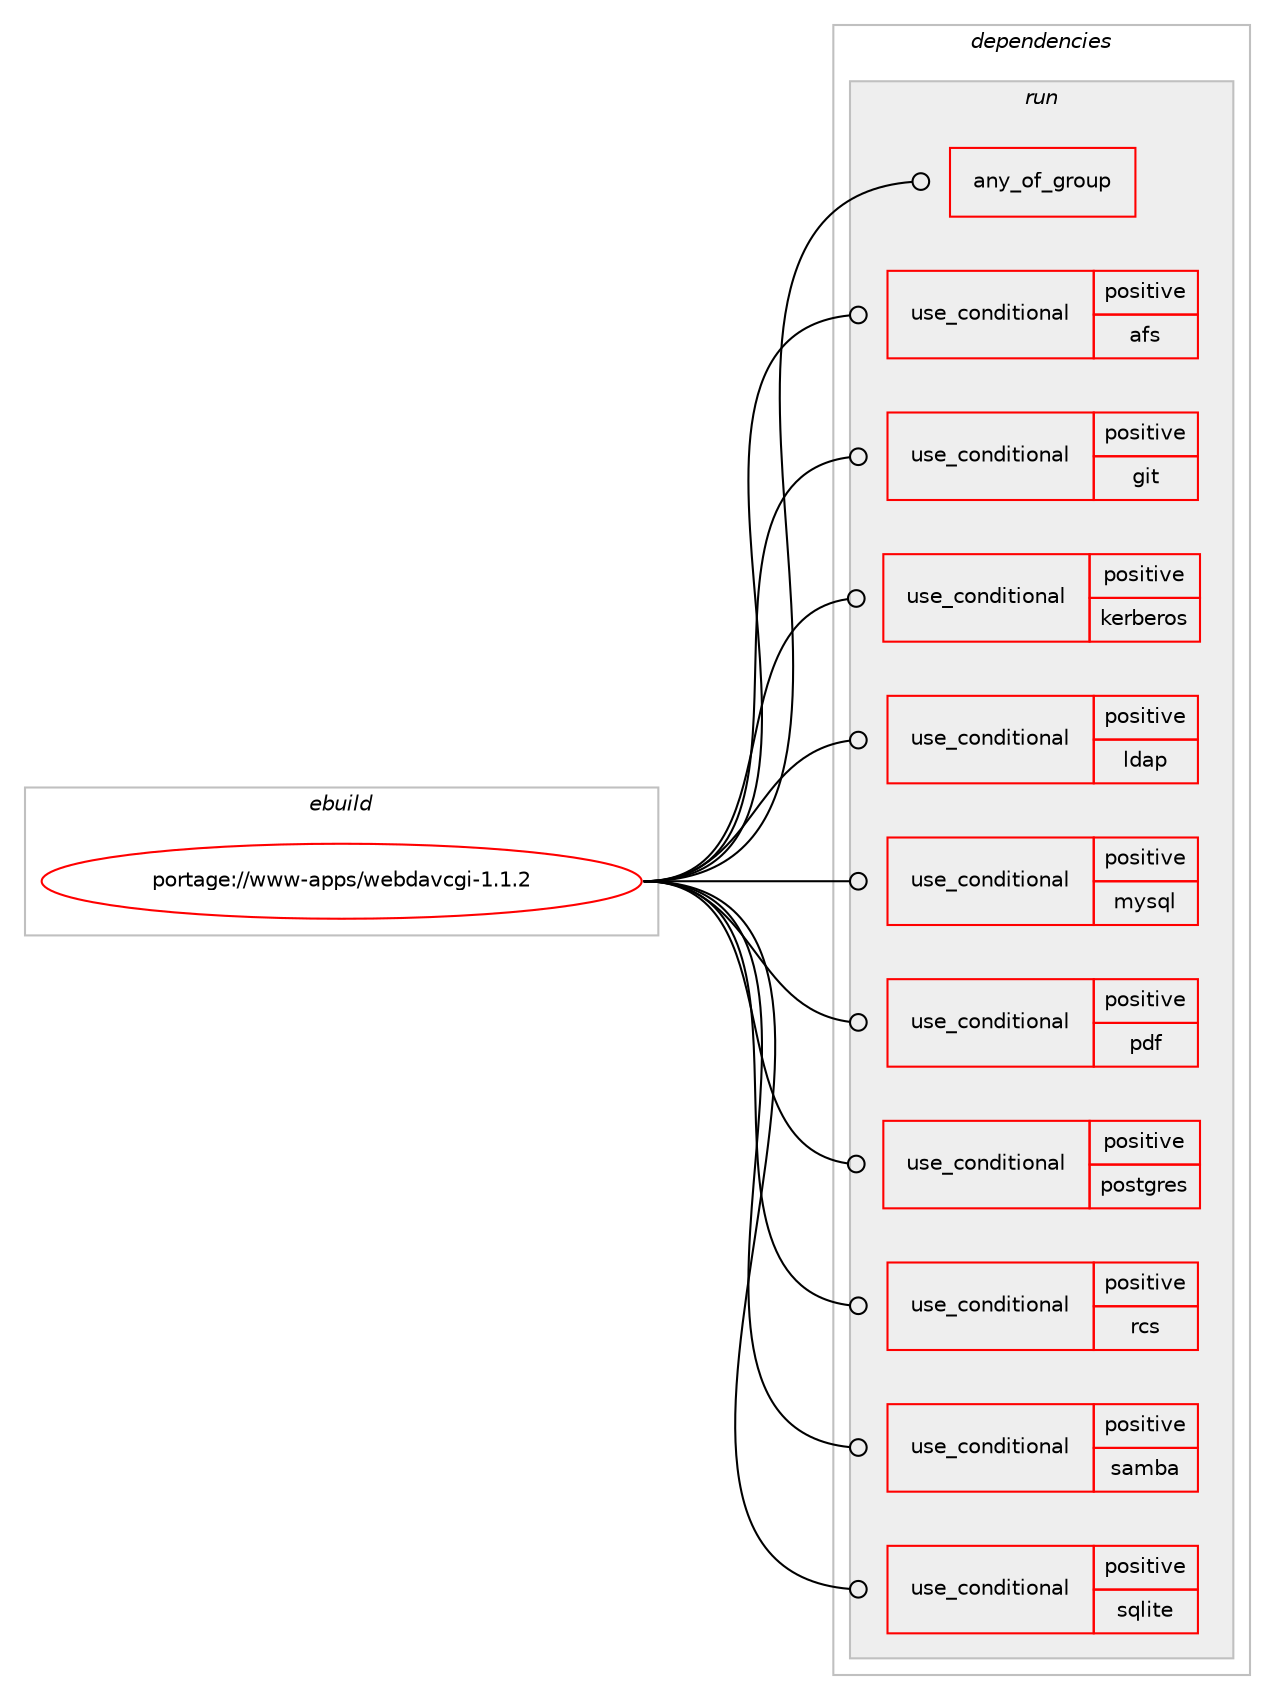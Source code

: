 digraph prolog {

# *************
# Graph options
# *************

newrank=true;
concentrate=true;
compound=true;
graph [rankdir=LR,fontname=Helvetica,fontsize=10,ranksep=1.5];#, ranksep=2.5, nodesep=0.2];
edge  [arrowhead=vee];
node  [fontname=Helvetica,fontsize=10];

# **********
# The ebuild
# **********

subgraph cluster_leftcol {
color=gray;
rank=same;
label=<<i>ebuild</i>>;
id [label="portage://www-apps/webdavcgi-1.1.2", color=red, width=4, href="../www-apps/webdavcgi-1.1.2.svg"];
}

# ****************
# The dependencies
# ****************

subgraph cluster_midcol {
color=gray;
label=<<i>dependencies</i>>;
subgraph cluster_compile {
fillcolor="#eeeeee";
style=filled;
label=<<i>compile</i>>;
}
subgraph cluster_compileandrun {
fillcolor="#eeeeee";
style=filled;
label=<<i>compile and run</i>>;
}
subgraph cluster_run {
fillcolor="#eeeeee";
style=filled;
label=<<i>run</i>>;
subgraph any3041 {
dependency224673 [label=<<TABLE BORDER="0" CELLBORDER="1" CELLSPACING="0" CELLPADDING="4"><TR><TD CELLPADDING="10">any_of_group</TD></TR></TABLE>>, shape=none, color=red];# *** BEGIN UNKNOWN DEPENDENCY TYPE (TODO) ***
# dependency224673 -> package_dependency(portage://www-apps/webdavcgi-1.1.2,run,no,virtual,httpd-cgi,none,[,,],[],[])
# *** END UNKNOWN DEPENDENCY TYPE (TODO) ***

# *** BEGIN UNKNOWN DEPENDENCY TYPE (TODO) ***
# dependency224673 -> package_dependency(portage://www-apps/webdavcgi-1.1.2,run,no,virtual,httpd-fastcgi,none,[,,],[],[])
# *** END UNKNOWN DEPENDENCY TYPE (TODO) ***

}
id:e -> dependency224673:w [weight=20,style="solid",arrowhead="odot"];
subgraph cond116517 {
dependency224674 [label=<<TABLE BORDER="0" CELLBORDER="1" CELLSPACING="0" CELLPADDING="4"><TR><TD ROWSPAN="3" CELLPADDING="10">use_conditional</TD></TR><TR><TD>positive</TD></TR><TR><TD>afs</TD></TR></TABLE>>, shape=none, color=red];
# *** BEGIN UNKNOWN DEPENDENCY TYPE (TODO) ***
# dependency224674 -> package_dependency(portage://www-apps/webdavcgi-1.1.2,run,no,net-fs,openafs,none,[,,],[],[])
# *** END UNKNOWN DEPENDENCY TYPE (TODO) ***

}
id:e -> dependency224674:w [weight=20,style="solid",arrowhead="odot"];
subgraph cond116518 {
dependency224675 [label=<<TABLE BORDER="0" CELLBORDER="1" CELLSPACING="0" CELLPADDING="4"><TR><TD ROWSPAN="3" CELLPADDING="10">use_conditional</TD></TR><TR><TD>positive</TD></TR><TR><TD>git</TD></TR></TABLE>>, shape=none, color=red];
# *** BEGIN UNKNOWN DEPENDENCY TYPE (TODO) ***
# dependency224675 -> package_dependency(portage://www-apps/webdavcgi-1.1.2,run,no,dev-vcs,git,none,[,,],[],[])
# *** END UNKNOWN DEPENDENCY TYPE (TODO) ***

}
id:e -> dependency224675:w [weight=20,style="solid",arrowhead="odot"];
subgraph cond116519 {
dependency224676 [label=<<TABLE BORDER="0" CELLBORDER="1" CELLSPACING="0" CELLPADDING="4"><TR><TD ROWSPAN="3" CELLPADDING="10">use_conditional</TD></TR><TR><TD>positive</TD></TR><TR><TD>kerberos</TD></TR></TABLE>>, shape=none, color=red];
# *** BEGIN UNKNOWN DEPENDENCY TYPE (TODO) ***
# dependency224676 -> package_dependency(portage://www-apps/webdavcgi-1.1.2,run,no,virtual,krb5,none,[,,],[],[])
# *** END UNKNOWN DEPENDENCY TYPE (TODO) ***

}
id:e -> dependency224676:w [weight=20,style="solid",arrowhead="odot"];
subgraph cond116520 {
dependency224677 [label=<<TABLE BORDER="0" CELLBORDER="1" CELLSPACING="0" CELLPADDING="4"><TR><TD ROWSPAN="3" CELLPADDING="10">use_conditional</TD></TR><TR><TD>positive</TD></TR><TR><TD>ldap</TD></TR></TABLE>>, shape=none, color=red];
# *** BEGIN UNKNOWN DEPENDENCY TYPE (TODO) ***
# dependency224677 -> package_dependency(portage://www-apps/webdavcgi-1.1.2,run,no,dev-perl,perl-ldap,none,[,,],[],[])
# *** END UNKNOWN DEPENDENCY TYPE (TODO) ***

}
id:e -> dependency224677:w [weight=20,style="solid",arrowhead="odot"];
subgraph cond116521 {
dependency224678 [label=<<TABLE BORDER="0" CELLBORDER="1" CELLSPACING="0" CELLPADDING="4"><TR><TD ROWSPAN="3" CELLPADDING="10">use_conditional</TD></TR><TR><TD>positive</TD></TR><TR><TD>mysql</TD></TR></TABLE>>, shape=none, color=red];
# *** BEGIN UNKNOWN DEPENDENCY TYPE (TODO) ***
# dependency224678 -> package_dependency(portage://www-apps/webdavcgi-1.1.2,run,no,dev-perl,DBD-mysql,none,[,,],[],[])
# *** END UNKNOWN DEPENDENCY TYPE (TODO) ***

}
id:e -> dependency224678:w [weight=20,style="solid",arrowhead="odot"];
subgraph cond116522 {
dependency224679 [label=<<TABLE BORDER="0" CELLBORDER="1" CELLSPACING="0" CELLPADDING="4"><TR><TD ROWSPAN="3" CELLPADDING="10">use_conditional</TD></TR><TR><TD>positive</TD></TR><TR><TD>pdf</TD></TR></TABLE>>, shape=none, color=red];
# *** BEGIN UNKNOWN DEPENDENCY TYPE (TODO) ***
# dependency224679 -> package_dependency(portage://www-apps/webdavcgi-1.1.2,run,no,app-text,ghostscript-gpl,none,[,,],[],[])
# *** END UNKNOWN DEPENDENCY TYPE (TODO) ***

}
id:e -> dependency224679:w [weight=20,style="solid",arrowhead="odot"];
subgraph cond116523 {
dependency224680 [label=<<TABLE BORDER="0" CELLBORDER="1" CELLSPACING="0" CELLPADDING="4"><TR><TD ROWSPAN="3" CELLPADDING="10">use_conditional</TD></TR><TR><TD>positive</TD></TR><TR><TD>postgres</TD></TR></TABLE>>, shape=none, color=red];
# *** BEGIN UNKNOWN DEPENDENCY TYPE (TODO) ***
# dependency224680 -> package_dependency(portage://www-apps/webdavcgi-1.1.2,run,no,dev-perl,DBD-Pg,none,[,,],[],[])
# *** END UNKNOWN DEPENDENCY TYPE (TODO) ***

}
id:e -> dependency224680:w [weight=20,style="solid",arrowhead="odot"];
subgraph cond116524 {
dependency224681 [label=<<TABLE BORDER="0" CELLBORDER="1" CELLSPACING="0" CELLPADDING="4"><TR><TD ROWSPAN="3" CELLPADDING="10">use_conditional</TD></TR><TR><TD>positive</TD></TR><TR><TD>rcs</TD></TR></TABLE>>, shape=none, color=red];
# *** BEGIN UNKNOWN DEPENDENCY TYPE (TODO) ***
# dependency224681 -> package_dependency(portage://www-apps/webdavcgi-1.1.2,run,no,dev-perl,Rcs,none,[,,],[],[])
# *** END UNKNOWN DEPENDENCY TYPE (TODO) ***

}
id:e -> dependency224681:w [weight=20,style="solid",arrowhead="odot"];
subgraph cond116525 {
dependency224682 [label=<<TABLE BORDER="0" CELLBORDER="1" CELLSPACING="0" CELLPADDING="4"><TR><TD ROWSPAN="3" CELLPADDING="10">use_conditional</TD></TR><TR><TD>positive</TD></TR><TR><TD>samba</TD></TR></TABLE>>, shape=none, color=red];
# *** BEGIN UNKNOWN DEPENDENCY TYPE (TODO) ***
# dependency224682 -> package_dependency(portage://www-apps/webdavcgi-1.1.2,run,no,net-fs,cifs-utils,none,[,,],[],[])
# *** END UNKNOWN DEPENDENCY TYPE (TODO) ***

# *** BEGIN UNKNOWN DEPENDENCY TYPE (TODO) ***
# dependency224682 -> package_dependency(portage://www-apps/webdavcgi-1.1.2,run,no,dev-perl,Filesys-SmbClient,none,[,,],[],[])
# *** END UNKNOWN DEPENDENCY TYPE (TODO) ***

}
id:e -> dependency224682:w [weight=20,style="solid",arrowhead="odot"];
subgraph cond116526 {
dependency224683 [label=<<TABLE BORDER="0" CELLBORDER="1" CELLSPACING="0" CELLPADDING="4"><TR><TD ROWSPAN="3" CELLPADDING="10">use_conditional</TD></TR><TR><TD>positive</TD></TR><TR><TD>sqlite</TD></TR></TABLE>>, shape=none, color=red];
# *** BEGIN UNKNOWN DEPENDENCY TYPE (TODO) ***
# dependency224683 -> package_dependency(portage://www-apps/webdavcgi-1.1.2,run,no,dev-perl,DBD-SQLite,none,[,,],[],[])
# *** END UNKNOWN DEPENDENCY TYPE (TODO) ***

}
id:e -> dependency224683:w [weight=20,style="solid",arrowhead="odot"];
# *** BEGIN UNKNOWN DEPENDENCY TYPE (TODO) ***
# id -> package_dependency(portage://www-apps/webdavcgi-1.1.2,run,no,dev-lang,perl,none,[,,],[],[])
# *** END UNKNOWN DEPENDENCY TYPE (TODO) ***

# *** BEGIN UNKNOWN DEPENDENCY TYPE (TODO) ***
# id -> package_dependency(portage://www-apps/webdavcgi-1.1.2,run,no,dev-perl,Archive-Zip,none,[,,],[],[])
# *** END UNKNOWN DEPENDENCY TYPE (TODO) ***

# *** BEGIN UNKNOWN DEPENDENCY TYPE (TODO) ***
# id -> package_dependency(portage://www-apps/webdavcgi-1.1.2,run,no,dev-perl,CGI,none,[,,],[],[])
# *** END UNKNOWN DEPENDENCY TYPE (TODO) ***

# *** BEGIN UNKNOWN DEPENDENCY TYPE (TODO) ***
# id -> package_dependency(portage://www-apps/webdavcgi-1.1.2,run,no,dev-perl,DateTime,none,[,,],[],[])
# *** END UNKNOWN DEPENDENCY TYPE (TODO) ***

# *** BEGIN UNKNOWN DEPENDENCY TYPE (TODO) ***
# id -> package_dependency(portage://www-apps/webdavcgi-1.1.2,run,no,dev-perl,DateTime-Format-Human-Duration,none,[,,],[],[])
# *** END UNKNOWN DEPENDENCY TYPE (TODO) ***

# *** BEGIN UNKNOWN DEPENDENCY TYPE (TODO) ***
# id -> package_dependency(portage://www-apps/webdavcgi-1.1.2,run,no,dev-perl,File-Copy-Link,none,[,,],[],[])
# *** END UNKNOWN DEPENDENCY TYPE (TODO) ***

# *** BEGIN UNKNOWN DEPENDENCY TYPE (TODO) ***
# id -> package_dependency(portage://www-apps/webdavcgi-1.1.2,run,no,dev-perl,IO-Compress-Brotli,none,[,,],[],[])
# *** END UNKNOWN DEPENDENCY TYPE (TODO) ***

# *** BEGIN UNKNOWN DEPENDENCY TYPE (TODO) ***
# id -> package_dependency(portage://www-apps/webdavcgi-1.1.2,run,no,dev-perl,JSON,none,[,,],[],[])
# *** END UNKNOWN DEPENDENCY TYPE (TODO) ***

# *** BEGIN UNKNOWN DEPENDENCY TYPE (TODO) ***
# id -> package_dependency(portage://www-apps/webdavcgi-1.1.2,run,no,dev-perl,List-MoreUtils,none,[,,],[],[])
# *** END UNKNOWN DEPENDENCY TYPE (TODO) ***

# *** BEGIN UNKNOWN DEPENDENCY TYPE (TODO) ***
# id -> package_dependency(portage://www-apps/webdavcgi-1.1.2,run,no,dev-perl,MIME-tools,none,[,,],[],[])
# *** END UNKNOWN DEPENDENCY TYPE (TODO) ***

# *** BEGIN UNKNOWN DEPENDENCY TYPE (TODO) ***
# id -> package_dependency(portage://www-apps/webdavcgi-1.1.2,run,no,dev-perl,PerlIO-gzip,none,[,,],[],[])
# *** END UNKNOWN DEPENDENCY TYPE (TODO) ***

# *** BEGIN UNKNOWN DEPENDENCY TYPE (TODO) ***
# id -> package_dependency(portage://www-apps/webdavcgi-1.1.2,run,no,dev-perl,Quota,none,[,,],[],[])
# *** END UNKNOWN DEPENDENCY TYPE (TODO) ***

# *** BEGIN UNKNOWN DEPENDENCY TYPE (TODO) ***
# id -> package_dependency(portage://www-apps/webdavcgi-1.1.2,run,no,dev-perl,TimeDate,none,[,,],[],[])
# *** END UNKNOWN DEPENDENCY TYPE (TODO) ***

# *** BEGIN UNKNOWN DEPENDENCY TYPE (TODO) ***
# id -> package_dependency(portage://www-apps/webdavcgi-1.1.2,run,no,dev-perl,URI,none,[,,],[],[])
# *** END UNKNOWN DEPENDENCY TYPE (TODO) ***

# *** BEGIN UNKNOWN DEPENDENCY TYPE (TODO) ***
# id -> package_dependency(portage://www-apps/webdavcgi-1.1.2,run,no,dev-perl,UUID-Tiny,none,[,,],[],[])
# *** END UNKNOWN DEPENDENCY TYPE (TODO) ***

# *** BEGIN UNKNOWN DEPENDENCY TYPE (TODO) ***
# id -> package_dependency(portage://www-apps/webdavcgi-1.1.2,run,no,dev-perl,XML-Simple,none,[,,],[],[])
# *** END UNKNOWN DEPENDENCY TYPE (TODO) ***

# *** BEGIN UNKNOWN DEPENDENCY TYPE (TODO) ***
# id -> package_dependency(portage://www-apps/webdavcgi-1.1.2,run,no,media-gfx,graphicsmagick,none,[,,],[],[use(enable(perl),none)])
# *** END UNKNOWN DEPENDENCY TYPE (TODO) ***

# *** BEGIN UNKNOWN DEPENDENCY TYPE (TODO) ***
# id -> package_dependency(portage://www-apps/webdavcgi-1.1.2,run,no,media-libs,exiftool,none,[,,],[],[])
# *** END UNKNOWN DEPENDENCY TYPE (TODO) ***

# *** BEGIN UNKNOWN DEPENDENCY TYPE (TODO) ***
# id -> package_dependency(portage://www-apps/webdavcgi-1.1.2,run,no,virtual,perl-File-Spec,none,[,,],[],[])
# *** END UNKNOWN DEPENDENCY TYPE (TODO) ***

# *** BEGIN UNKNOWN DEPENDENCY TYPE (TODO) ***
# id -> package_dependency(portage://www-apps/webdavcgi-1.1.2,run,no,virtual,perl-Module-Load,none,[,,],[],[])
# *** END UNKNOWN DEPENDENCY TYPE (TODO) ***

}
}

# **************
# The candidates
# **************

subgraph cluster_choices {
rank=same;
color=gray;
label=<<i>candidates</i>>;

}

}
